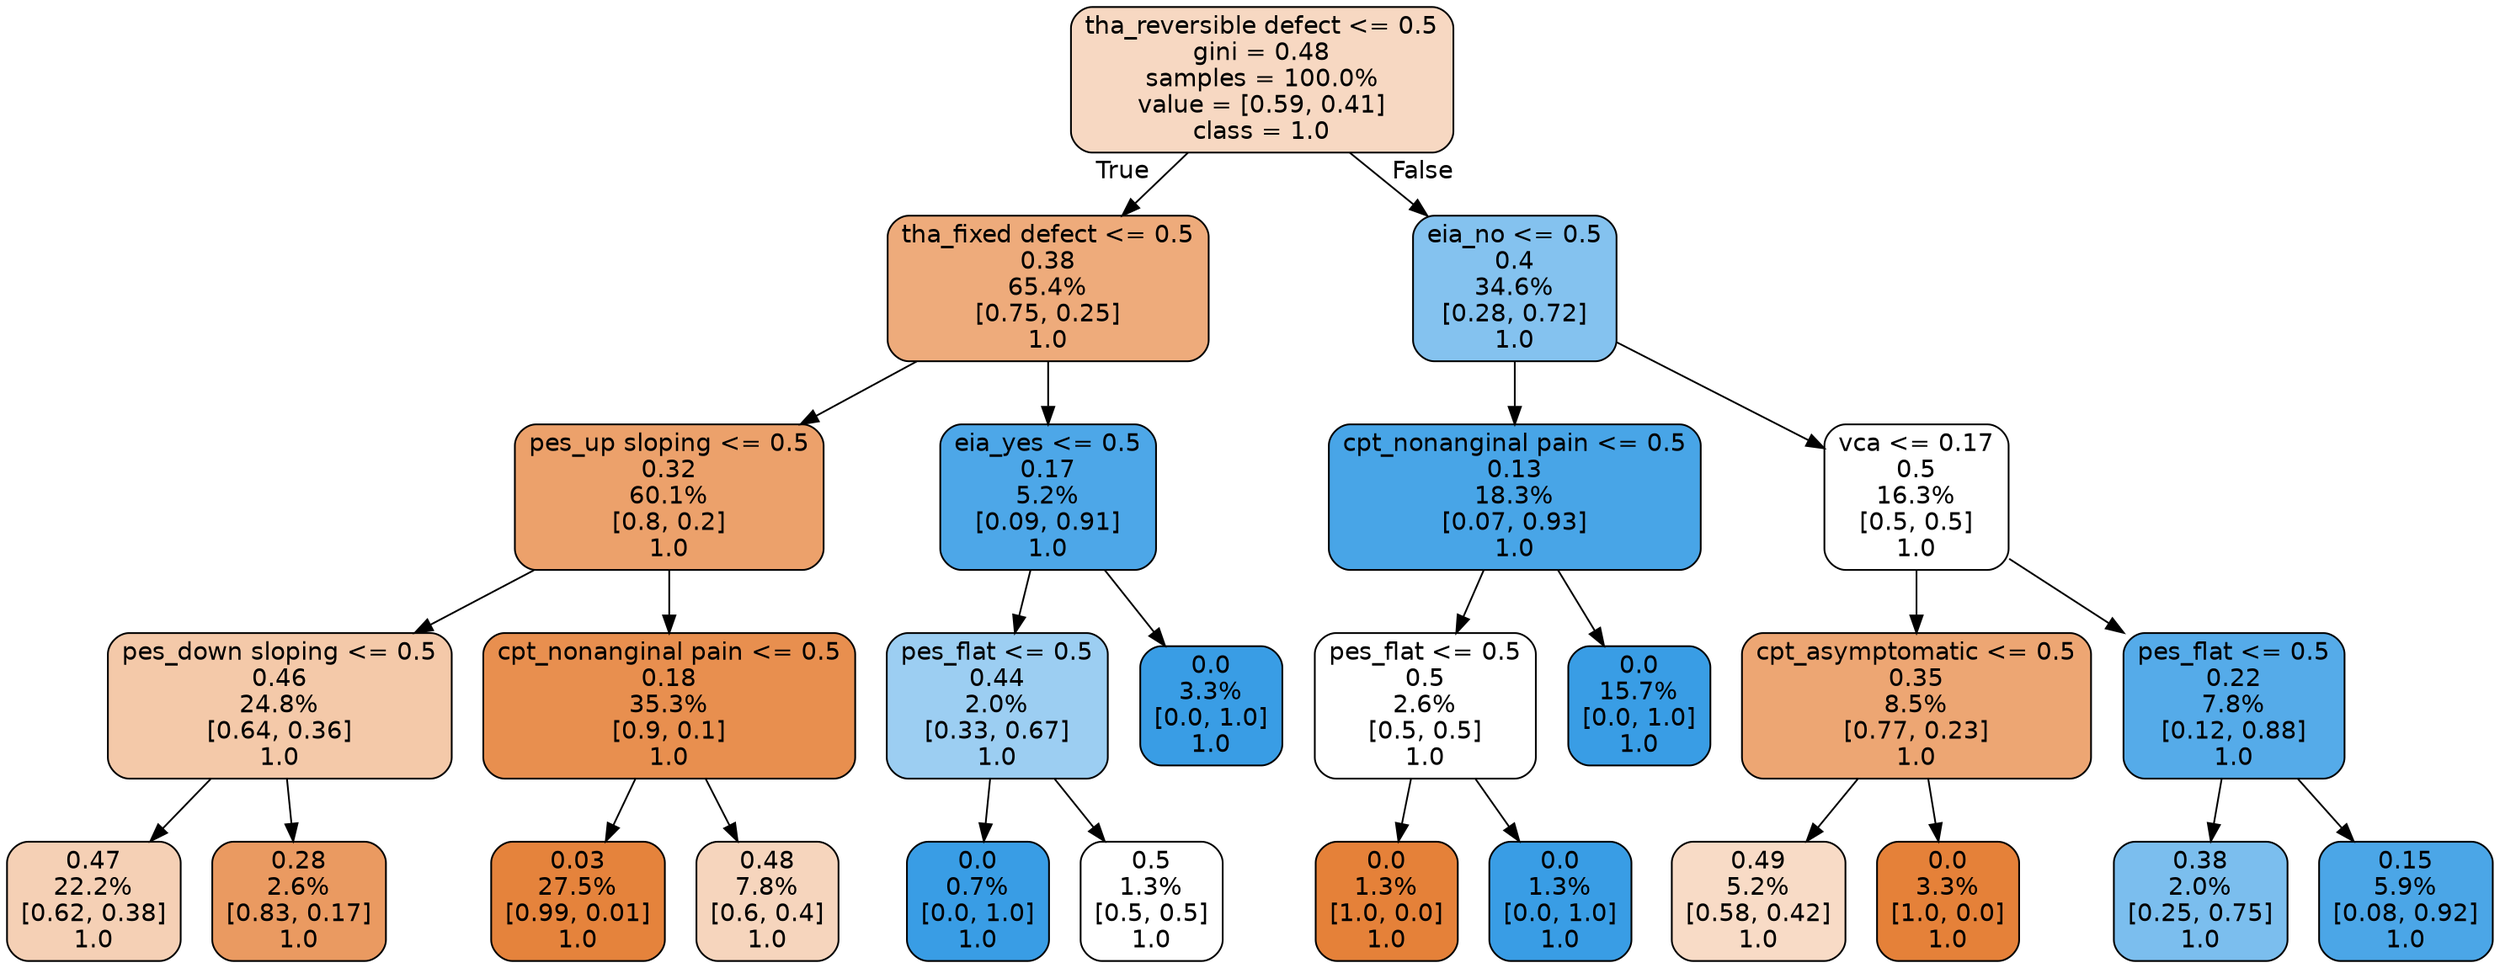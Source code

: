 digraph Tree {
node [shape=box, style="filled, rounded", color="black", fontname="helvetica"] ;
edge [fontname="helvetica"] ;
0 [label="tha_reversible defect <= 0.5\ngini = 0.48\nsamples = 100.0%\nvalue = [0.59, 0.41]\nclass = 1.0", fillcolor="#f7d8c2"] ;
1 [label="tha_fixed defect <= 0.5\n0.38\n65.4%\n[0.75, 0.25]\n1.0", fillcolor="#eeab7b"] ;
0 -> 1 [labeldistance=2.5, labelangle=45, headlabel="True"] ;
2 [label="pes_up sloping <= 0.5\n0.32\n60.1%\n[0.8, 0.2]\n1.0", fillcolor="#eca16b"] ;
1 -> 2 ;
3 [label="pes_down sloping <= 0.5\n0.46\n24.8%\n[0.64, 0.36]\n1.0", fillcolor="#f4c9a9"] ;
2 -> 3 ;
4 [label="0.47\n22.2%\n[0.62, 0.38]\n1.0", fillcolor="#f5d0b5"] ;
3 -> 4 ;
5 [label="0.28\n2.6%\n[0.83, 0.17]\n1.0", fillcolor="#ea9a61"] ;
3 -> 5 ;
6 [label="cpt_nonanginal pain <= 0.5\n0.18\n35.3%\n[0.9, 0.1]\n1.0", fillcolor="#e88f4f"] ;
2 -> 6 ;
7 [label="0.03\n27.5%\n[0.99, 0.01]\n1.0", fillcolor="#e5833c"] ;
6 -> 7 ;
8 [label="0.48\n7.8%\n[0.6, 0.4]\n1.0", fillcolor="#f6d5bd"] ;
6 -> 8 ;
9 [label="eia_yes <= 0.5\n0.17\n5.2%\n[0.09, 0.91]\n1.0", fillcolor="#4da7e8"] ;
1 -> 9 ;
10 [label="pes_flat <= 0.5\n0.44\n2.0%\n[0.33, 0.67]\n1.0", fillcolor="#9ccef2"] ;
9 -> 10 ;
11 [label="0.0\n0.7%\n[0.0, 1.0]\n1.0", fillcolor="#399de5"] ;
10 -> 11 ;
12 [label="0.5\n1.3%\n[0.5, 0.5]\n1.0", fillcolor="#ffffff"] ;
10 -> 12 ;
13 [label="0.0\n3.3%\n[0.0, 1.0]\n1.0", fillcolor="#399de5"] ;
9 -> 13 ;
14 [label="eia_no <= 0.5\n0.4\n34.6%\n[0.28, 0.72]\n1.0", fillcolor="#84c2ef"] ;
0 -> 14 [labeldistance=2.5, labelangle=-45, headlabel="False"] ;
15 [label="cpt_nonanginal pain <= 0.5\n0.13\n18.3%\n[0.07, 0.93]\n1.0", fillcolor="#48a5e7"] ;
14 -> 15 ;
16 [label="pes_flat <= 0.5\n0.5\n2.6%\n[0.5, 0.5]\n1.0", fillcolor="#ffffff"] ;
15 -> 16 ;
17 [label="0.0\n1.3%\n[1.0, 0.0]\n1.0", fillcolor="#e58139"] ;
16 -> 17 ;
18 [label="0.0\n1.3%\n[0.0, 1.0]\n1.0", fillcolor="#399de5"] ;
16 -> 18 ;
19 [label="0.0\n15.7%\n[0.0, 1.0]\n1.0", fillcolor="#399de5"] ;
15 -> 19 ;
20 [label="vca <= 0.17\n0.5\n16.3%\n[0.5, 0.5]\n1.0", fillcolor="#ffffff"] ;
14 -> 20 ;
21 [label="cpt_asymptomatic <= 0.5\n0.35\n8.5%\n[0.77, 0.23]\n1.0", fillcolor="#eda673"] ;
20 -> 21 ;
22 [label="0.49\n5.2%\n[0.58, 0.42]\n1.0", fillcolor="#f8dbc6"] ;
21 -> 22 ;
23 [label="0.0\n3.3%\n[1.0, 0.0]\n1.0", fillcolor="#e58139"] ;
21 -> 23 ;
24 [label="pes_flat <= 0.5\n0.22\n7.8%\n[0.12, 0.88]\n1.0", fillcolor="#55abe9"] ;
20 -> 24 ;
25 [label="0.38\n2.0%\n[0.25, 0.75]\n1.0", fillcolor="#7bbeee"] ;
24 -> 25 ;
26 [label="0.15\n5.9%\n[0.08, 0.92]\n1.0", fillcolor="#4ba6e7"] ;
24 -> 26 ;
}